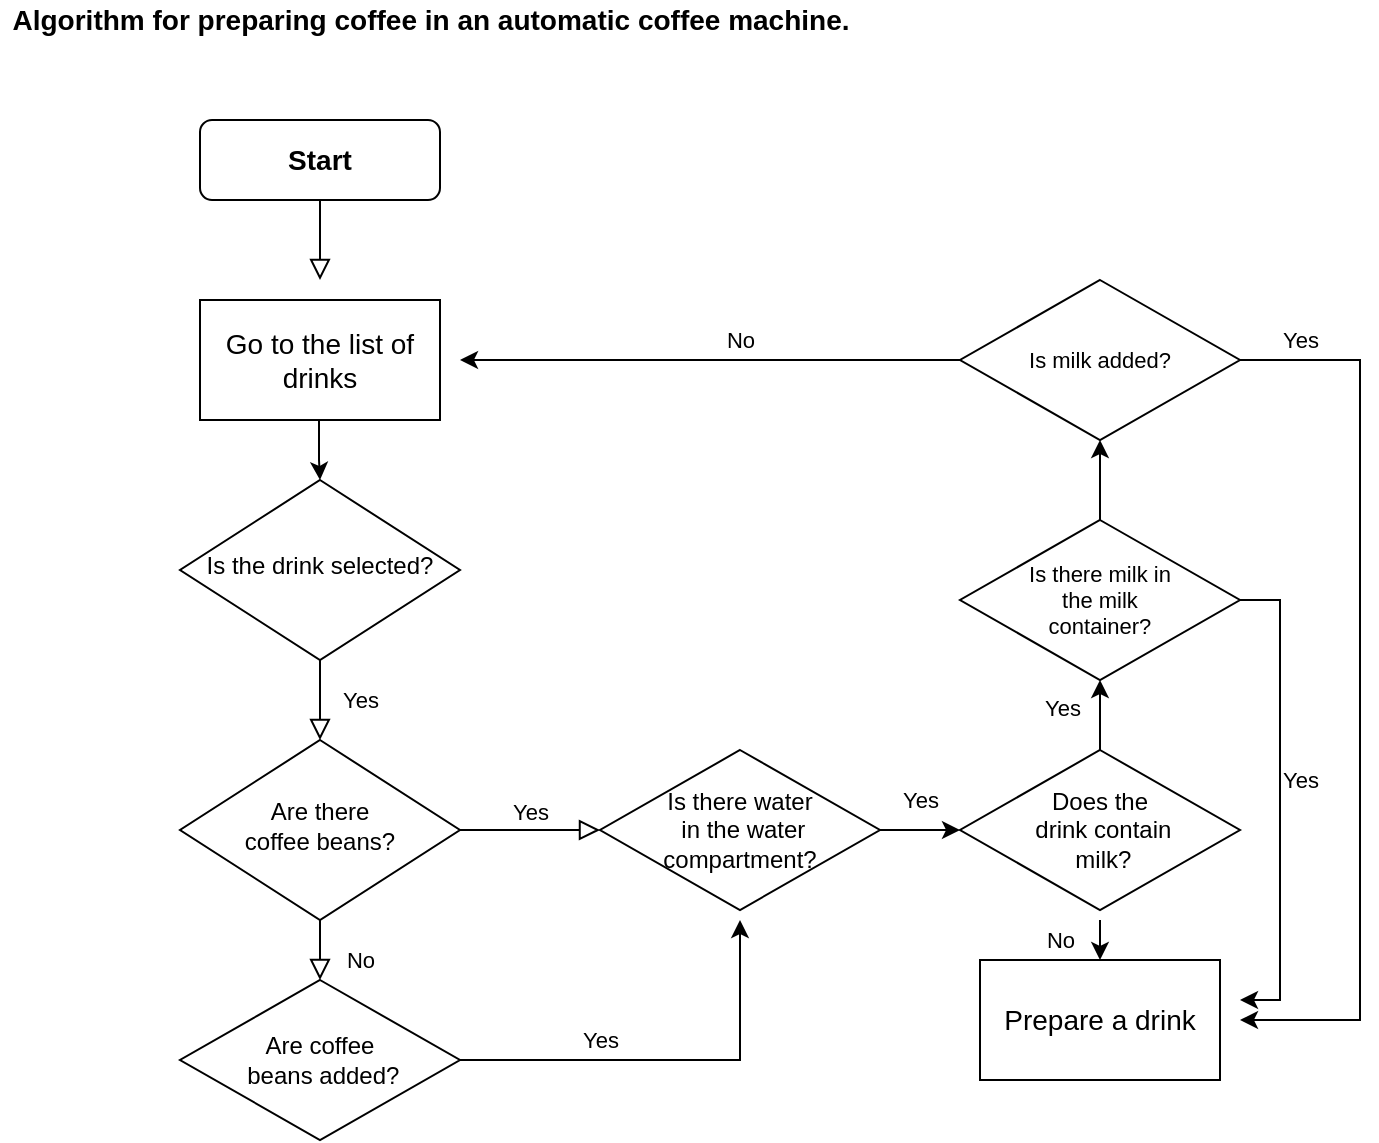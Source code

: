 <mxfile version="16.5.2" type="github">
  <diagram id="C5RBs43oDa-KdzZeNtuy" name="Page-1">
    <mxGraphModel dx="946" dy="557" grid="1" gridSize="10" guides="1" tooltips="1" connect="1" arrows="1" fold="1" page="1" pageScale="1" pageWidth="827" pageHeight="1169" math="0" shadow="0">
      <root>
        <mxCell id="WIyWlLk6GJQsqaUBKTNV-0" />
        <mxCell id="WIyWlLk6GJQsqaUBKTNV-1" parent="WIyWlLk6GJQsqaUBKTNV-0" />
        <mxCell id="WIyWlLk6GJQsqaUBKTNV-2" value="" style="rounded=0;html=1;jettySize=auto;orthogonalLoop=1;fontSize=11;endArrow=block;endFill=0;endSize=8;strokeWidth=1;shadow=0;labelBackgroundColor=none;edgeStyle=orthogonalEdgeStyle;" parent="WIyWlLk6GJQsqaUBKTNV-1" source="WIyWlLk6GJQsqaUBKTNV-3" edge="1">
          <mxGeometry relative="1" as="geometry">
            <mxPoint x="220" y="160" as="targetPoint" />
          </mxGeometry>
        </mxCell>
        <mxCell id="WIyWlLk6GJQsqaUBKTNV-3" value="&lt;b&gt;&lt;font style=&quot;font-size: 14px&quot;&gt;Start&lt;/font&gt;&lt;/b&gt;" style="rounded=1;whiteSpace=wrap;html=1;fontSize=12;glass=0;strokeWidth=1;shadow=0;" parent="WIyWlLk6GJQsqaUBKTNV-1" vertex="1">
          <mxGeometry x="160" y="80" width="120" height="40" as="geometry" />
        </mxCell>
        <mxCell id="WIyWlLk6GJQsqaUBKTNV-4" value="Yes" style="rounded=0;html=1;jettySize=auto;orthogonalLoop=1;fontSize=11;endArrow=block;endFill=0;endSize=8;strokeWidth=1;shadow=0;labelBackgroundColor=none;edgeStyle=orthogonalEdgeStyle;" parent="WIyWlLk6GJQsqaUBKTNV-1" source="WIyWlLk6GJQsqaUBKTNV-6" edge="1">
          <mxGeometry y="20" relative="1" as="geometry">
            <mxPoint as="offset" />
            <mxPoint x="220" y="390" as="targetPoint" />
          </mxGeometry>
        </mxCell>
        <mxCell id="WIyWlLk6GJQsqaUBKTNV-6" value="Is the drink selected?" style="rhombus;whiteSpace=wrap;html=1;shadow=0;fontFamily=Helvetica;fontSize=12;align=center;strokeWidth=1;spacing=6;spacingTop=-4;" parent="WIyWlLk6GJQsqaUBKTNV-1" vertex="1">
          <mxGeometry x="150" y="260" width="140" height="90" as="geometry" />
        </mxCell>
        <mxCell id="WIyWlLk6GJQsqaUBKTNV-8" value="No" style="rounded=0;html=1;jettySize=auto;orthogonalLoop=1;fontSize=11;endArrow=block;endFill=0;endSize=8;strokeWidth=1;shadow=0;labelBackgroundColor=none;edgeStyle=orthogonalEdgeStyle;" parent="WIyWlLk6GJQsqaUBKTNV-1" source="WIyWlLk6GJQsqaUBKTNV-10" edge="1">
          <mxGeometry x="0.333" y="20" relative="1" as="geometry">
            <mxPoint as="offset" />
            <mxPoint x="220" y="510" as="targetPoint" />
            <Array as="points">
              <mxPoint x="220" y="500" />
              <mxPoint x="220" y="500" />
            </Array>
          </mxGeometry>
        </mxCell>
        <mxCell id="WIyWlLk6GJQsqaUBKTNV-9" value="Yes" style="edgeStyle=orthogonalEdgeStyle;rounded=0;html=1;jettySize=auto;orthogonalLoop=1;fontSize=11;endArrow=block;endFill=0;endSize=8;strokeWidth=1;shadow=0;labelBackgroundColor=none;" parent="WIyWlLk6GJQsqaUBKTNV-1" source="WIyWlLk6GJQsqaUBKTNV-10" edge="1">
          <mxGeometry y="10" relative="1" as="geometry">
            <mxPoint as="offset" />
            <mxPoint x="360" y="435" as="targetPoint" />
          </mxGeometry>
        </mxCell>
        <mxCell id="WIyWlLk6GJQsqaUBKTNV-10" value="Are there &lt;br&gt;coffee beans?" style="rhombus;whiteSpace=wrap;html=1;shadow=0;fontFamily=Helvetica;fontSize=12;align=center;strokeWidth=1;spacing=6;spacingTop=-4;" parent="WIyWlLk6GJQsqaUBKTNV-1" vertex="1">
          <mxGeometry x="150" y="390" width="140" height="90" as="geometry" />
        </mxCell>
        <mxCell id="vp1DdVZiFqgliQHGogw2-1" value="Go to the list of drinks" style="rounded=0;whiteSpace=wrap;html=1;fontSize=14;" vertex="1" parent="WIyWlLk6GJQsqaUBKTNV-1">
          <mxGeometry x="160" y="170" width="120" height="60" as="geometry" />
        </mxCell>
        <mxCell id="vp1DdVZiFqgliQHGogw2-5" value="" style="endArrow=classic;html=1;rounded=0;fontSize=14;" edge="1" parent="WIyWlLk6GJQsqaUBKTNV-1">
          <mxGeometry width="50" height="50" relative="1" as="geometry">
            <mxPoint x="219.5" y="230" as="sourcePoint" />
            <mxPoint x="220" y="260" as="targetPoint" />
            <Array as="points">
              <mxPoint x="219.5" y="250" />
            </Array>
          </mxGeometry>
        </mxCell>
        <mxCell id="vp1DdVZiFqgliQHGogw2-15" value="Yes" style="edgeStyle=orthogonalEdgeStyle;rounded=0;orthogonalLoop=1;jettySize=auto;html=1;fontSize=11;" edge="1" parent="WIyWlLk6GJQsqaUBKTNV-1" source="vp1DdVZiFqgliQHGogw2-7" target="vp1DdVZiFqgliQHGogw2-14">
          <mxGeometry y="15" relative="1" as="geometry">
            <mxPoint as="offset" />
          </mxGeometry>
        </mxCell>
        <mxCell id="vp1DdVZiFqgliQHGogw2-7" value="Is there water&lt;br&gt;&amp;nbsp;in the water compartment?" style="rhombus;whiteSpace=wrap;html=1;fontSize=12;" vertex="1" parent="WIyWlLk6GJQsqaUBKTNV-1">
          <mxGeometry x="360" y="395" width="140" height="80" as="geometry" />
        </mxCell>
        <mxCell id="vp1DdVZiFqgliQHGogw2-8" value="Are coffee&lt;br&gt;&amp;nbsp;beans added?" style="rhombus;whiteSpace=wrap;html=1;fontSize=12;" vertex="1" parent="WIyWlLk6GJQsqaUBKTNV-1">
          <mxGeometry x="150" y="510" width="140" height="80" as="geometry" />
        </mxCell>
        <mxCell id="vp1DdVZiFqgliQHGogw2-9" value="" style="endArrow=classic;html=1;rounded=0;fontSize=14;exitX=1;exitY=0.5;exitDx=0;exitDy=0;" edge="1" parent="WIyWlLk6GJQsqaUBKTNV-1" source="vp1DdVZiFqgliQHGogw2-8">
          <mxGeometry width="50" height="50" relative="1" as="geometry">
            <mxPoint x="460" y="470" as="sourcePoint" />
            <mxPoint x="430" y="480" as="targetPoint" />
            <Array as="points">
              <mxPoint x="430" y="550" />
            </Array>
          </mxGeometry>
        </mxCell>
        <mxCell id="vp1DdVZiFqgliQHGogw2-12" value="&lt;font style=&quot;font-size: 11px;&quot;&gt;Yes&lt;/font&gt;" style="edgeLabel;html=1;align=center;verticalAlign=middle;resizable=0;points=[];fontSize=11;" vertex="1" connectable="0" parent="vp1DdVZiFqgliQHGogw2-9">
          <mxGeometry x="-0.105" y="2" relative="1" as="geometry">
            <mxPoint x="-24" y="-8" as="offset" />
          </mxGeometry>
        </mxCell>
        <mxCell id="vp1DdVZiFqgliQHGogw2-18" style="edgeStyle=orthogonalEdgeStyle;rounded=0;orthogonalLoop=1;jettySize=auto;html=1;fontSize=14;" edge="1" parent="WIyWlLk6GJQsqaUBKTNV-1" source="vp1DdVZiFqgliQHGogw2-14">
          <mxGeometry relative="1" as="geometry">
            <mxPoint x="610" y="360" as="targetPoint" />
          </mxGeometry>
        </mxCell>
        <mxCell id="vp1DdVZiFqgliQHGogw2-20" value="Yes" style="edgeLabel;html=1;align=center;verticalAlign=middle;resizable=0;points=[];fontSize=11;" vertex="1" connectable="0" parent="vp1DdVZiFqgliQHGogw2-18">
          <mxGeometry x="0.244" y="-2" relative="1" as="geometry">
            <mxPoint x="-22" as="offset" />
          </mxGeometry>
        </mxCell>
        <mxCell id="vp1DdVZiFqgliQHGogw2-14" value="Does the&lt;br&gt;&amp;nbsp;drink contain&lt;br&gt;&amp;nbsp;milk?" style="rhombus;whiteSpace=wrap;html=1;fontSize=12;" vertex="1" parent="WIyWlLk6GJQsqaUBKTNV-1">
          <mxGeometry x="540" y="395" width="140" height="80" as="geometry" />
        </mxCell>
        <mxCell id="vp1DdVZiFqgliQHGogw2-17" value="No" style="edgeStyle=orthogonalEdgeStyle;rounded=0;orthogonalLoop=1;jettySize=auto;html=1;fontSize=11;" edge="1" parent="WIyWlLk6GJQsqaUBKTNV-1">
          <mxGeometry y="-20" relative="1" as="geometry">
            <mxPoint x="610" y="480" as="sourcePoint" />
            <mxPoint x="610" y="500" as="targetPoint" />
            <mxPoint as="offset" />
          </mxGeometry>
        </mxCell>
        <mxCell id="vp1DdVZiFqgliQHGogw2-16" value="Prepare a drink" style="rounded=0;whiteSpace=wrap;html=1;fontSize=14;" vertex="1" parent="WIyWlLk6GJQsqaUBKTNV-1">
          <mxGeometry x="550" y="500" width="120" height="60" as="geometry" />
        </mxCell>
        <mxCell id="vp1DdVZiFqgliQHGogw2-22" style="edgeStyle=orthogonalEdgeStyle;rounded=0;orthogonalLoop=1;jettySize=auto;html=1;fontSize=11;exitX=1;exitY=0.5;exitDx=0;exitDy=0;" edge="1" parent="WIyWlLk6GJQsqaUBKTNV-1" source="vp1DdVZiFqgliQHGogw2-21">
          <mxGeometry relative="1" as="geometry">
            <mxPoint x="680" y="520" as="targetPoint" />
            <mxPoint x="690" y="320" as="sourcePoint" />
            <Array as="points">
              <mxPoint x="700" y="320" />
              <mxPoint x="700" y="520" />
            </Array>
          </mxGeometry>
        </mxCell>
        <mxCell id="vp1DdVZiFqgliQHGogw2-23" value="Yes" style="edgeLabel;html=1;align=center;verticalAlign=middle;resizable=0;points=[];fontSize=11;" vertex="1" connectable="0" parent="vp1DdVZiFqgliQHGogw2-22">
          <mxGeometry x="-0.125" y="3" relative="1" as="geometry">
            <mxPoint x="7" y="5" as="offset" />
          </mxGeometry>
        </mxCell>
        <mxCell id="vp1DdVZiFqgliQHGogw2-25" value="" style="edgeStyle=orthogonalEdgeStyle;rounded=0;orthogonalLoop=1;jettySize=auto;html=1;fontSize=11;" edge="1" parent="WIyWlLk6GJQsqaUBKTNV-1" source="vp1DdVZiFqgliQHGogw2-21">
          <mxGeometry relative="1" as="geometry">
            <mxPoint x="610" y="240" as="targetPoint" />
          </mxGeometry>
        </mxCell>
        <mxCell id="vp1DdVZiFqgliQHGogw2-21" value="Is there milk in&lt;br&gt;the milk &lt;br&gt;container?" style="rhombus;whiteSpace=wrap;html=1;fontSize=11;" vertex="1" parent="WIyWlLk6GJQsqaUBKTNV-1">
          <mxGeometry x="540" y="280" width="140" height="80" as="geometry" />
        </mxCell>
        <mxCell id="vp1DdVZiFqgliQHGogw2-26" style="edgeStyle=orthogonalEdgeStyle;rounded=0;orthogonalLoop=1;jettySize=auto;html=1;fontSize=11;" edge="1" parent="WIyWlLk6GJQsqaUBKTNV-1" source="vp1DdVZiFqgliQHGogw2-24">
          <mxGeometry relative="1" as="geometry">
            <mxPoint x="290" y="200" as="targetPoint" />
          </mxGeometry>
        </mxCell>
        <mxCell id="vp1DdVZiFqgliQHGogw2-27" value="No" style="edgeLabel;html=1;align=center;verticalAlign=middle;resizable=0;points=[];fontSize=11;" vertex="1" connectable="0" parent="vp1DdVZiFqgliQHGogw2-26">
          <mxGeometry x="-0.112" y="-2" relative="1" as="geometry">
            <mxPoint x="1" y="-8" as="offset" />
          </mxGeometry>
        </mxCell>
        <mxCell id="vp1DdVZiFqgliQHGogw2-30" value="Yes" style="edgeStyle=orthogonalEdgeStyle;rounded=0;orthogonalLoop=1;jettySize=auto;html=1;fontSize=11;" edge="1" parent="WIyWlLk6GJQsqaUBKTNV-1" source="vp1DdVZiFqgliQHGogw2-24">
          <mxGeometry x="-0.867" y="10" relative="1" as="geometry">
            <mxPoint x="680" y="530" as="targetPoint" />
            <Array as="points">
              <mxPoint x="740" y="200" />
              <mxPoint x="740" y="530" />
            </Array>
            <mxPoint as="offset" />
          </mxGeometry>
        </mxCell>
        <mxCell id="vp1DdVZiFqgliQHGogw2-24" value="Is milk added?" style="rhombus;whiteSpace=wrap;html=1;fontSize=11;" vertex="1" parent="WIyWlLk6GJQsqaUBKTNV-1">
          <mxGeometry x="540" y="160" width="140" height="80" as="geometry" />
        </mxCell>
        <mxCell id="vp1DdVZiFqgliQHGogw2-31" value="Algorithm for preparing coffee in an automatic coffee machine." style="text;html=1;align=center;verticalAlign=middle;resizable=0;points=[];autosize=1;strokeColor=none;fillColor=none;fontSize=14;fontStyle=1" vertex="1" parent="WIyWlLk6GJQsqaUBKTNV-1">
          <mxGeometry x="60" y="20" width="430" height="20" as="geometry" />
        </mxCell>
      </root>
    </mxGraphModel>
  </diagram>
</mxfile>
